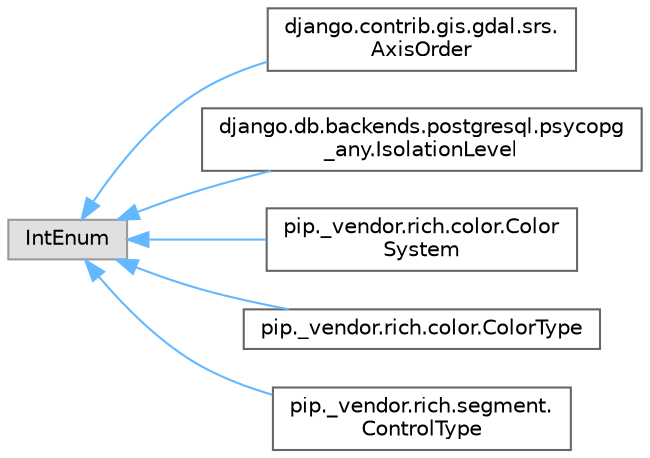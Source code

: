digraph "Graphical Class Hierarchy"
{
 // LATEX_PDF_SIZE
  bgcolor="transparent";
  edge [fontname=Helvetica,fontsize=10,labelfontname=Helvetica,labelfontsize=10];
  node [fontname=Helvetica,fontsize=10,shape=box,height=0.2,width=0.4];
  rankdir="LR";
  Node0 [id="Node000000",label="IntEnum",height=0.2,width=0.4,color="grey60", fillcolor="#E0E0E0", style="filled",tooltip=" "];
  Node0 -> Node1 [id="edge1949_Node000000_Node000001",dir="back",color="steelblue1",style="solid",tooltip=" "];
  Node1 [id="Node000001",label="django.contrib.gis.gdal.srs.\lAxisOrder",height=0.2,width=0.4,color="grey40", fillcolor="white", style="filled",URL="$classdjango_1_1contrib_1_1gis_1_1gdal_1_1srs_1_1_axis_order.html",tooltip=" "];
  Node0 -> Node2 [id="edge1950_Node000000_Node000002",dir="back",color="steelblue1",style="solid",tooltip=" "];
  Node2 [id="Node000002",label="django.db.backends.postgresql.psycopg\l_any.IsolationLevel",height=0.2,width=0.4,color="grey40", fillcolor="white", style="filled",URL="$classdjango_1_1db_1_1backends_1_1postgresql_1_1psycopg__any_1_1_isolation_level.html",tooltip=" "];
  Node0 -> Node3 [id="edge1951_Node000000_Node000003",dir="back",color="steelblue1",style="solid",tooltip=" "];
  Node3 [id="Node000003",label="pip._vendor.rich.color.Color\lSystem",height=0.2,width=0.4,color="grey40", fillcolor="white", style="filled",URL="$classpip_1_1__vendor_1_1rich_1_1color_1_1_color_system.html",tooltip=" "];
  Node0 -> Node4 [id="edge1952_Node000000_Node000004",dir="back",color="steelblue1",style="solid",tooltip=" "];
  Node4 [id="Node000004",label="pip._vendor.rich.color.ColorType",height=0.2,width=0.4,color="grey40", fillcolor="white", style="filled",URL="$classpip_1_1__vendor_1_1rich_1_1color_1_1_color_type.html",tooltip=" "];
  Node0 -> Node5 [id="edge1953_Node000000_Node000005",dir="back",color="steelblue1",style="solid",tooltip=" "];
  Node5 [id="Node000005",label="pip._vendor.rich.segment.\lControlType",height=0.2,width=0.4,color="grey40", fillcolor="white", style="filled",URL="$classpip_1_1__vendor_1_1rich_1_1segment_1_1_control_type.html",tooltip=" "];
}

